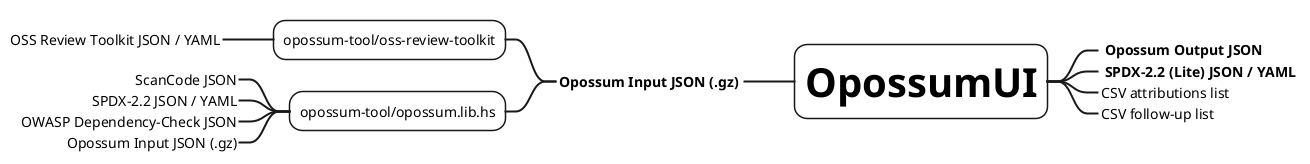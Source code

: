 @startmindmap
<style>
mindmapDiagram {
  node {
    BackgroundColor white
    ' Shadowing 0.0
  }
  arrow {
    ' LineStyle 4
    LineThickness 2
    ' LineColor green
  }
  :depth(0) {
    FontSize 40
  }
  :depth(1) {
      BackGroundColor white
  }
  ' boxless {
  '   FontColor darkgreen
  ' }
  .todo {
    FontColor gray
  }
}
</style>
* <b>OpossumUI</b>
--_ <b> Opossum Input JSON (.gz) </b>
--- opossum-tool/oss-review-toolkit
----_ OSS Review Toolkit JSON / YAML
--- opossum-tool/opossum.lib.hs
----_ ScanCode JSON
----_ SPDX-2.2 JSON / YAML
----_ OWASP Dependency-Check JSON
----_ Opossum Input JSON (.gz)
' --_ SPDX-2.2 JSON / YAML <<todo>>
++_ <b> Opossum Output JSON </b>
++_ <b> SPDX-2.2 (Lite) JSON / YAML </b>
++_ CSV attributions list
++_ CSV follow-up list
@endmindmap

